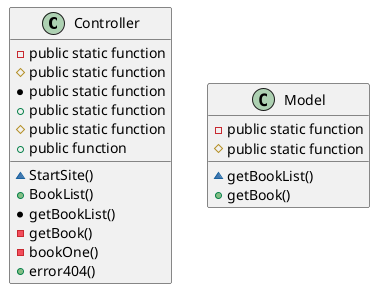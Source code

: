 @startuml

class Controller {
    -public static function
    #public static function
    *public static function
    +public static function
    #public static function
    +public function
    ~StartSite()
    +BookList()
    *getBookList()
    -getBook()
    -bookOne()
    +error404()
}

class Model {
    -public static function
    #public static function
    ~getBookList()
    +getBook()
}
@enduml